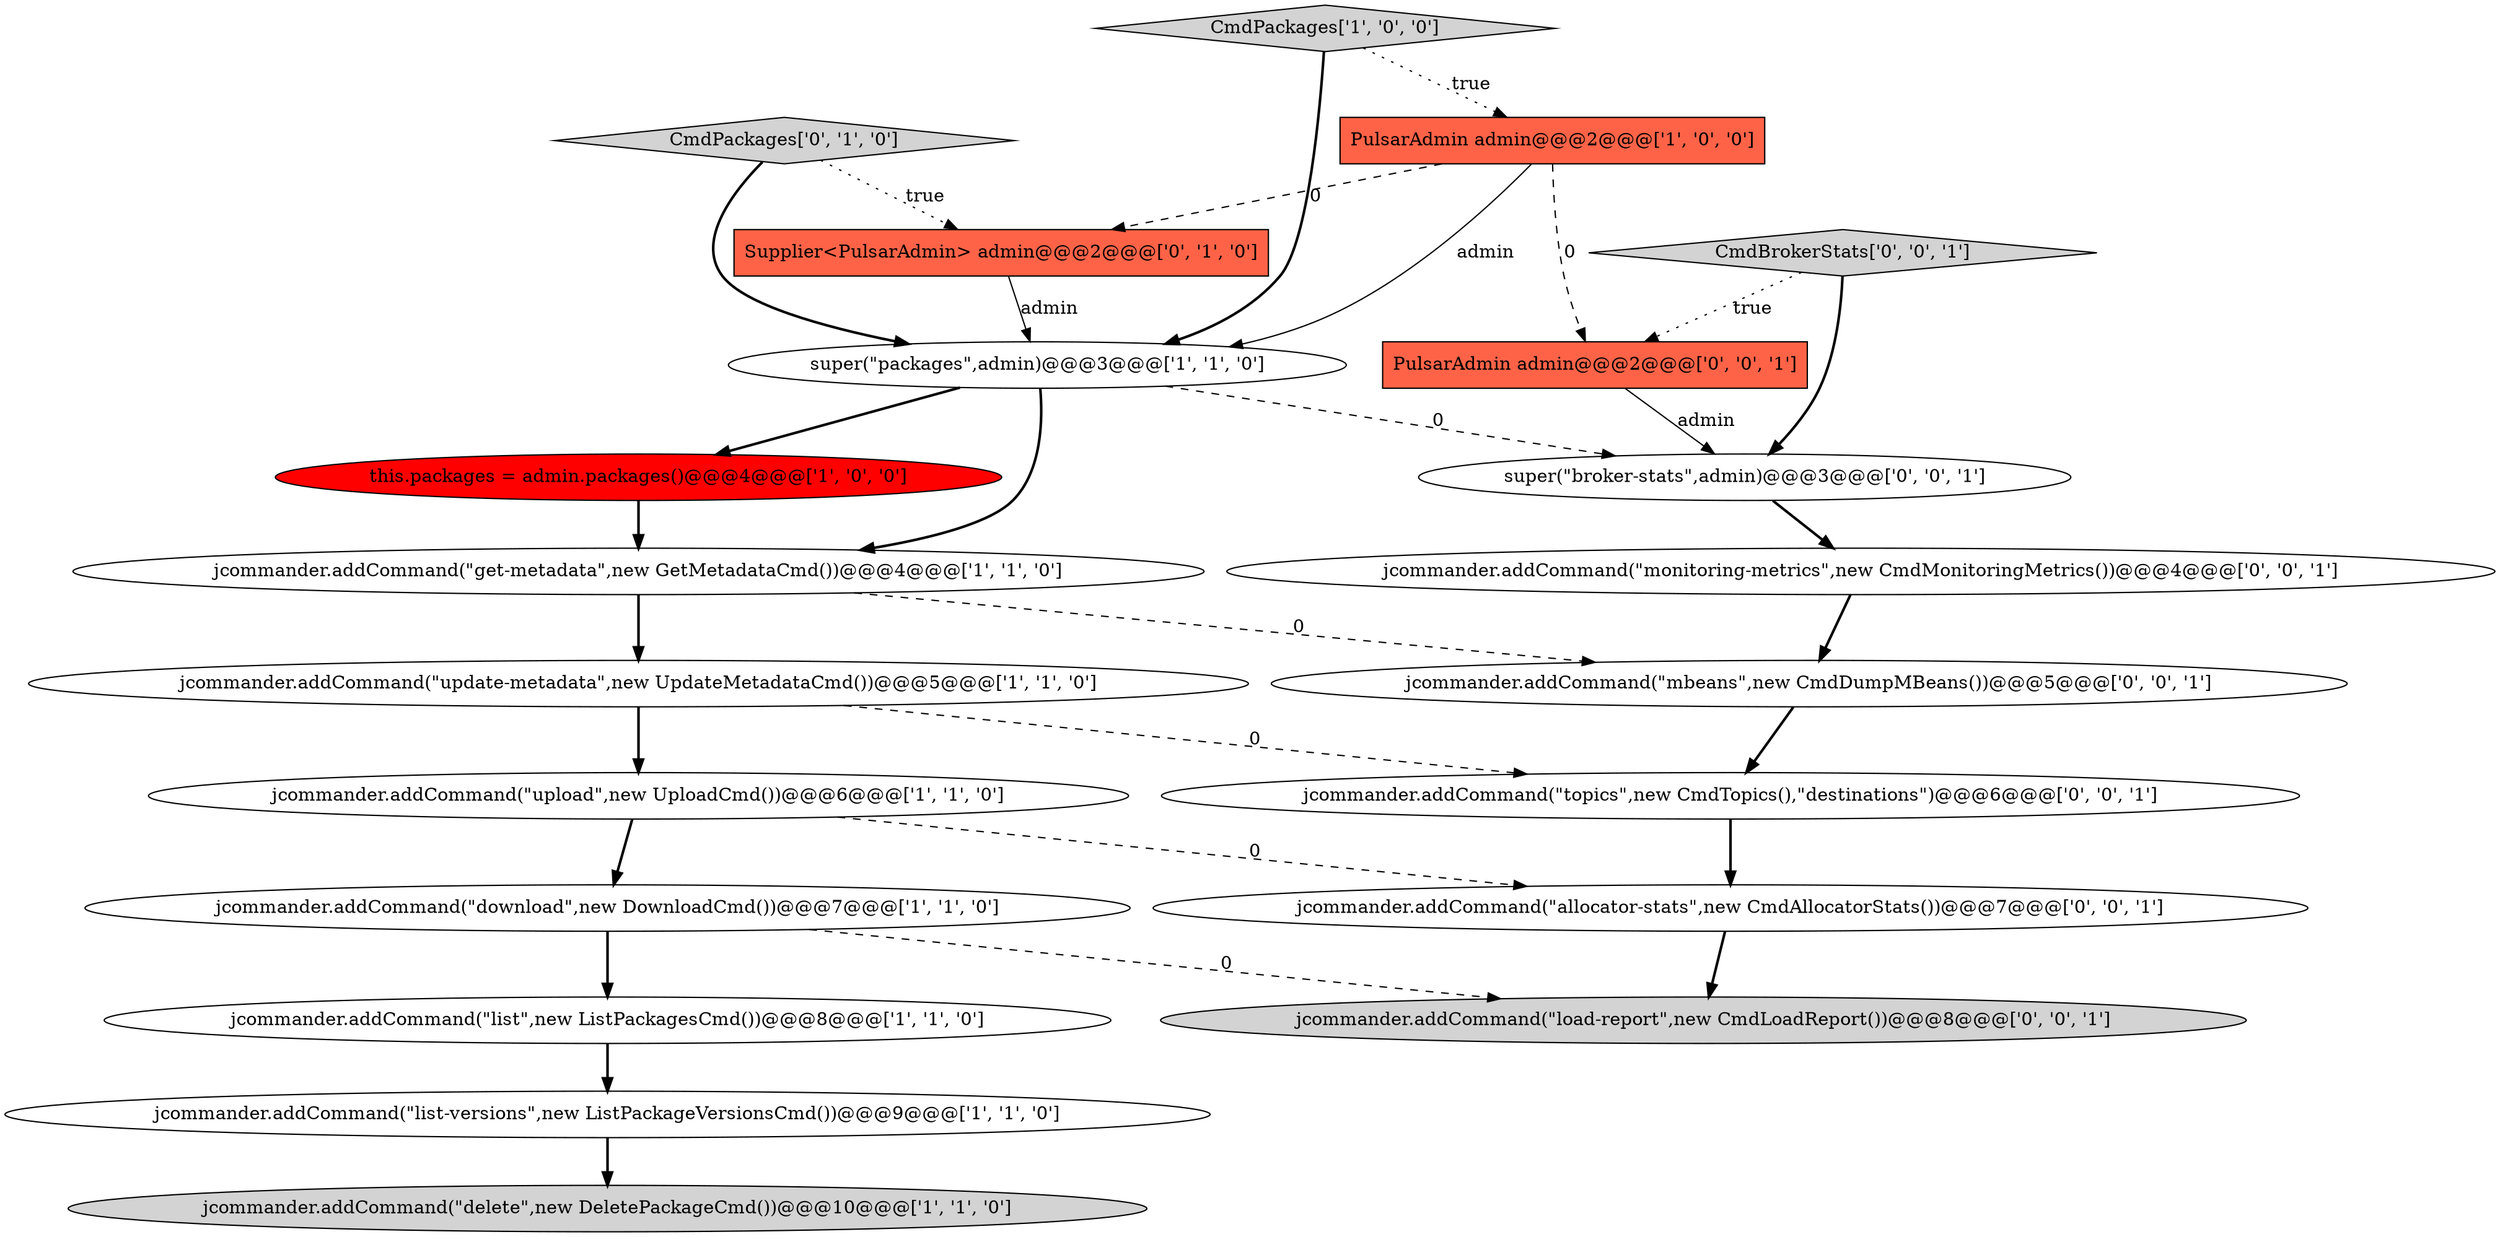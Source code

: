 digraph {
9 [style = filled, label = "jcommander.addCommand(\"update-metadata\",new UpdateMetadataCmd())@@@5@@@['1', '1', '0']", fillcolor = white, shape = ellipse image = "AAA0AAABBB1BBB"];
5 [style = filled, label = "CmdPackages['1', '0', '0']", fillcolor = lightgray, shape = diamond image = "AAA0AAABBB1BBB"];
12 [style = filled, label = "Supplier<PulsarAdmin> admin@@@2@@@['0', '1', '0']", fillcolor = tomato, shape = box image = "AAA1AAABBB2BBB"];
16 [style = filled, label = "super(\"broker-stats\",admin)@@@3@@@['0', '0', '1']", fillcolor = white, shape = ellipse image = "AAA0AAABBB3BBB"];
3 [style = filled, label = "jcommander.addCommand(\"download\",new DownloadCmd())@@@7@@@['1', '1', '0']", fillcolor = white, shape = ellipse image = "AAA0AAABBB1BBB"];
11 [style = filled, label = "CmdPackages['0', '1', '0']", fillcolor = lightgray, shape = diamond image = "AAA0AAABBB2BBB"];
8 [style = filled, label = "jcommander.addCommand(\"get-metadata\",new GetMetadataCmd())@@@4@@@['1', '1', '0']", fillcolor = white, shape = ellipse image = "AAA0AAABBB1BBB"];
4 [style = filled, label = "jcommander.addCommand(\"list\",new ListPackagesCmd())@@@8@@@['1', '1', '0']", fillcolor = white, shape = ellipse image = "AAA0AAABBB1BBB"];
10 [style = filled, label = "jcommander.addCommand(\"delete\",new DeletePackageCmd())@@@10@@@['1', '1', '0']", fillcolor = lightgray, shape = ellipse image = "AAA0AAABBB1BBB"];
18 [style = filled, label = "jcommander.addCommand(\"load-report\",new CmdLoadReport())@@@8@@@['0', '0', '1']", fillcolor = lightgray, shape = ellipse image = "AAA0AAABBB3BBB"];
7 [style = filled, label = "this.packages = admin.packages()@@@4@@@['1', '0', '0']", fillcolor = red, shape = ellipse image = "AAA1AAABBB1BBB"];
0 [style = filled, label = "jcommander.addCommand(\"upload\",new UploadCmd())@@@6@@@['1', '1', '0']", fillcolor = white, shape = ellipse image = "AAA0AAABBB1BBB"];
2 [style = filled, label = "jcommander.addCommand(\"list-versions\",new ListPackageVersionsCmd())@@@9@@@['1', '1', '0']", fillcolor = white, shape = ellipse image = "AAA0AAABBB1BBB"];
20 [style = filled, label = "jcommander.addCommand(\"allocator-stats\",new CmdAllocatorStats())@@@7@@@['0', '0', '1']", fillcolor = white, shape = ellipse image = "AAA0AAABBB3BBB"];
1 [style = filled, label = "PulsarAdmin admin@@@2@@@['1', '0', '0']", fillcolor = tomato, shape = box image = "AAA1AAABBB1BBB"];
13 [style = filled, label = "jcommander.addCommand(\"mbeans\",new CmdDumpMBeans())@@@5@@@['0', '0', '1']", fillcolor = white, shape = ellipse image = "AAA0AAABBB3BBB"];
6 [style = filled, label = "super(\"packages\",admin)@@@3@@@['1', '1', '0']", fillcolor = white, shape = ellipse image = "AAA0AAABBB1BBB"];
17 [style = filled, label = "jcommander.addCommand(\"topics\",new CmdTopics(),\"destinations\")@@@6@@@['0', '0', '1']", fillcolor = white, shape = ellipse image = "AAA0AAABBB3BBB"];
15 [style = filled, label = "jcommander.addCommand(\"monitoring-metrics\",new CmdMonitoringMetrics())@@@4@@@['0', '0', '1']", fillcolor = white, shape = ellipse image = "AAA0AAABBB3BBB"];
19 [style = filled, label = "PulsarAdmin admin@@@2@@@['0', '0', '1']", fillcolor = tomato, shape = box image = "AAA0AAABBB3BBB"];
14 [style = filled, label = "CmdBrokerStats['0', '0', '1']", fillcolor = lightgray, shape = diamond image = "AAA0AAABBB3BBB"];
0->3 [style = bold, label=""];
14->16 [style = bold, label=""];
16->15 [style = bold, label=""];
15->13 [style = bold, label=""];
14->19 [style = dotted, label="true"];
9->0 [style = bold, label=""];
3->18 [style = dashed, label="0"];
5->1 [style = dotted, label="true"];
11->6 [style = bold, label=""];
11->12 [style = dotted, label="true"];
1->19 [style = dashed, label="0"];
4->2 [style = bold, label=""];
7->8 [style = bold, label=""];
2->10 [style = bold, label=""];
0->20 [style = dashed, label="0"];
3->4 [style = bold, label=""];
8->13 [style = dashed, label="0"];
20->18 [style = bold, label=""];
1->6 [style = solid, label="admin"];
1->12 [style = dashed, label="0"];
13->17 [style = bold, label=""];
19->16 [style = solid, label="admin"];
6->16 [style = dashed, label="0"];
5->6 [style = bold, label=""];
9->17 [style = dashed, label="0"];
6->8 [style = bold, label=""];
8->9 [style = bold, label=""];
12->6 [style = solid, label="admin"];
6->7 [style = bold, label=""];
17->20 [style = bold, label=""];
}
